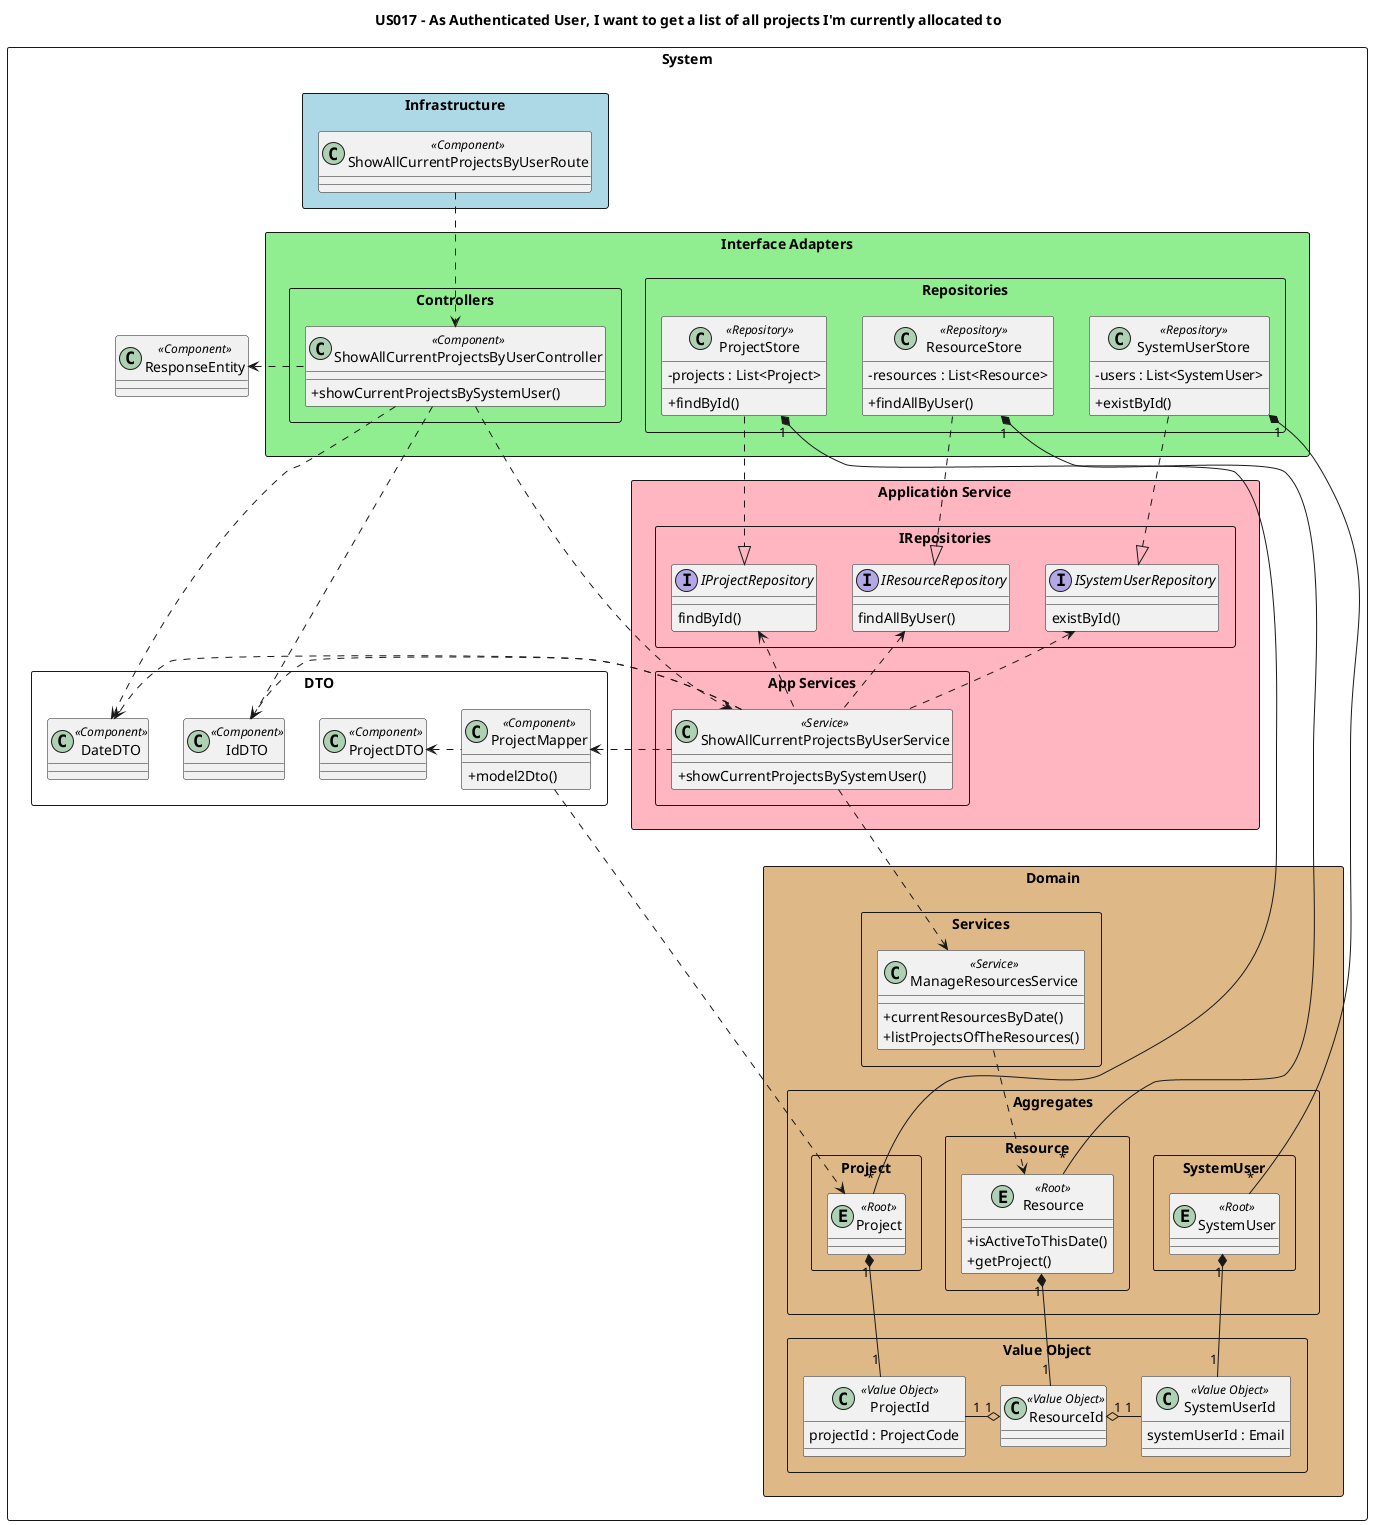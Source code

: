 @startuml
'https://plantuml.com/class-diagram

title US017 - As Authenticated User, I want to get a list of all projects I'm currently allocated to

skinparam classAttributeIconSize 0

package "System" <<Rectangle>> {

package "Infrastructure" <<Rectangle>> #lightblue  {
class "ShowAllCurrentProjectsByUserRoute" as route << Component >>
}

package "Interface Adapters" <<Rectangle>> #lightgreen {
package "Controllers" <<rectangle>>{
class "ShowAllCurrentProjectsByUserController" as ctrl << Component >> {
+showCurrentProjectsBySystemUser()
}
}
package "Repositories" <<rectangle>>{
class "SystemUserStore" as userStore << Repository >> {
-users : List<SystemUser>
+existById()
}
class "ResourceStore" as resStore << Repository >> {
-resources : List<Resource>
+findAllByUser()
}
class "ProjectStore" as projStore << Repository >> {
-projects : List<Project>
+findById()
}
}
}

package "Application Service" <<Rectangle>> #lightpink{
package "App Services" <<rectangle>>{
class "ShowAllCurrentProjectsByUserService" as srv << Service >> {
+showCurrentProjectsBySystemUser()
}
}
package "IRepositories" <<rectangle>>{
interface "ISystemUserRepository" as userRepo{
existById()
}
interface "IResourceRepository" as resRepo{
findAllByUser()
}
interface "IProjectRepository" as projRepo{
findById()
}
}
}

package "Domain" <<Rectangle>> #burlywood{
package "Services" <<Rectangle>>{
class "ManageResourcesService" as dsrv <<Service>>{
+currentResourcesByDate()
+listProjectsOfTheResources()
}
}
package "Aggregates" <<rectangle>>{
package "SystemUser" <<Rectangle>>{
entity "SystemUser" as user << Root >>
}
package "Resource" <<Rectangle>>{
entity "Resource" as res << Root >>{
+isActiveToThisDate()
+getProject()
}
}
package "Project" <<Rectangle>>{
entity "Project" as proj << Root >>
}
}
package "Value Object" <<rectangle>>{
class "SystemUserId" as uId << Value Object >> {
systemUserId : Email
}
class "ResourceId" as rId << Value Object >>
class "ProjectId" as pId << Value Object >>{
projectId : ProjectCode
}
}
}

package "DTO" <<rectangle>>{
class "ProjectMapper" as map <<Component>> {
+ model2Dto()
}
class "DateDTO" as dataDto <<Component>>
class "IdDTO" as idDto <<Component>>
class "ProjectDTO" as dto <<Component>>
}
class "ResponseEntity" as json <<Component>>
}

route .d.> ctrl
ctrl .d..> srv
srv .u.> userRepo
srv .u.> resRepo
srv .u.> projRepo
srv ...> dsrv
userRepo <|.u. userStore
resRepo <|.u. resStore
projRepo <|.u. projStore
userStore "1"*----"*" user
resStore "1"*----"*" res
projStore "1"*----"*" proj
dsrv ..> res
user "1"*-d-"1" uId
res "1"*-d-"1" rId
proj "1"*-d-"1" pId
rId "1" o- "1" pId
rId "1" o- "1" uId
srv .u.> map
map .l.> dto
ctrl .l.> json
map ..> proj
ctrl .r.> dataDto
ctrl .r.> idDto
srv .r.> dataDto
srv .r.> idDto

@enduml